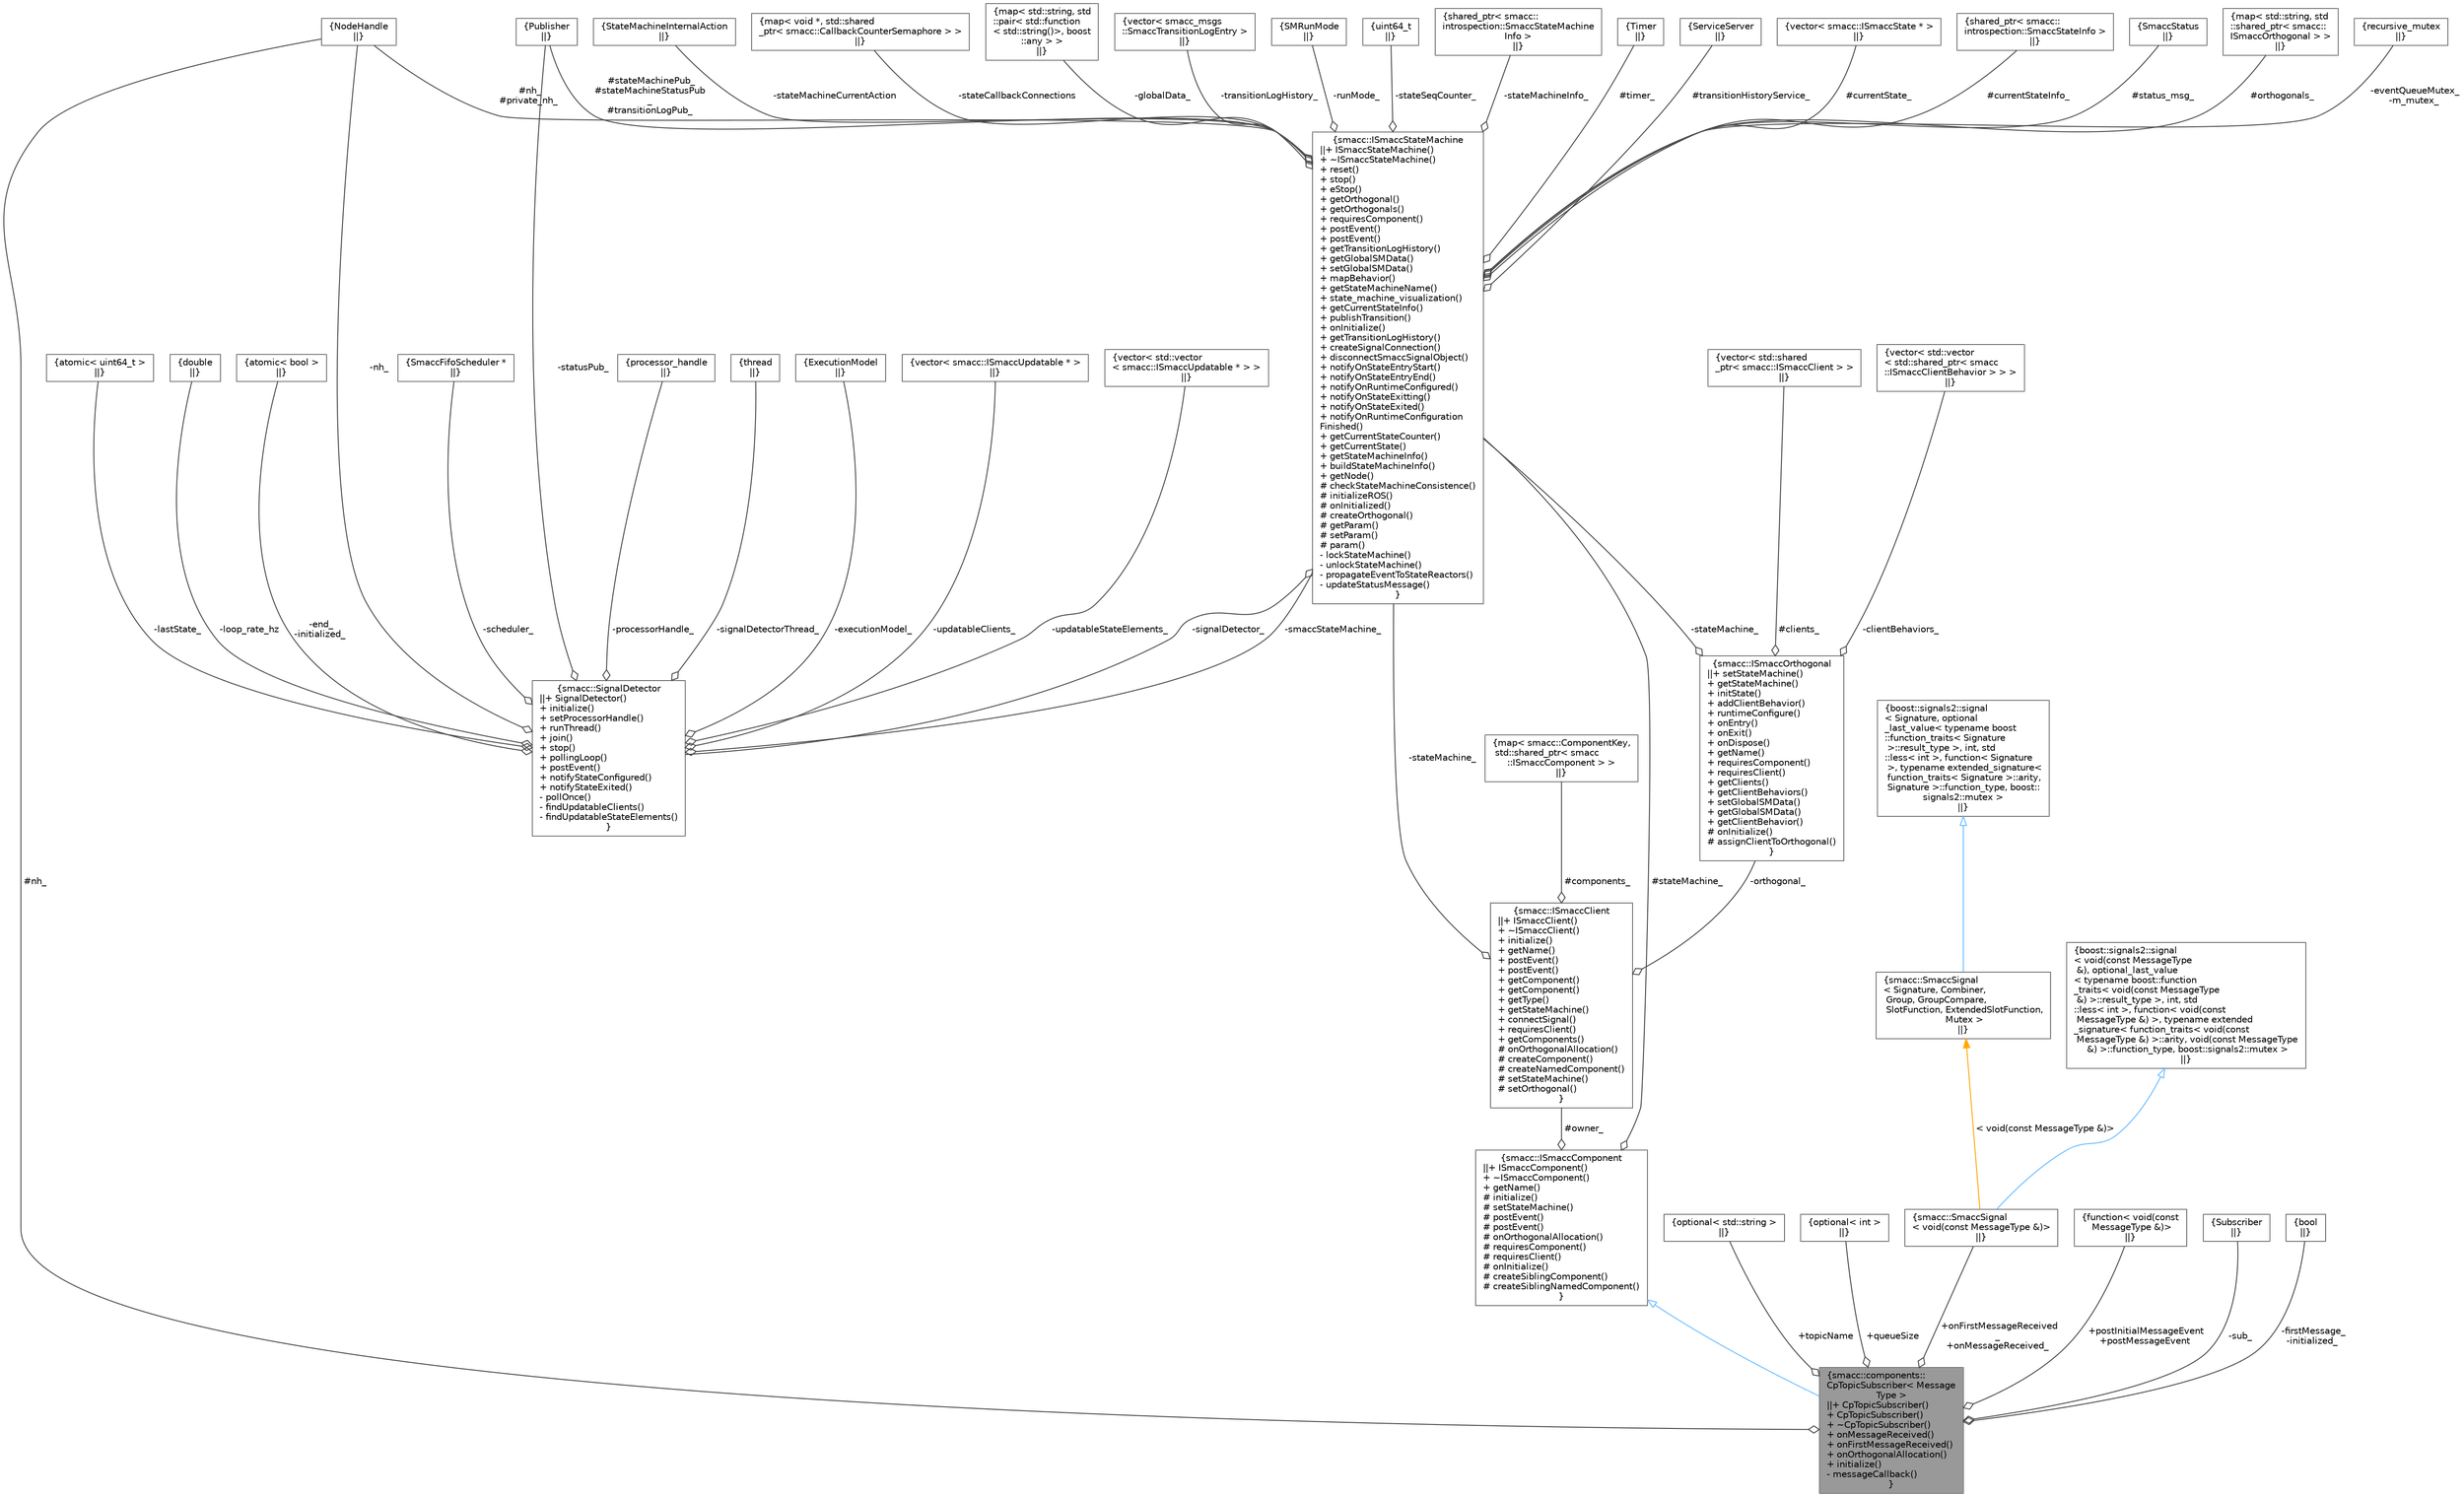 digraph "smacc::components::CpTopicSubscriber&lt; MessageType &gt;"
{
 // LATEX_PDF_SIZE
  bgcolor="transparent";
  edge [fontname=Helvetica,fontsize=10,labelfontname=Helvetica,labelfontsize=10];
  node [fontname=Helvetica,fontsize=10,shape=box,height=0.2,width=0.4];
  Node1 [label="{smacc::components::\lCpTopicSubscriber\< Message\lType \>\n||+ CpTopicSubscriber()\l+ CpTopicSubscriber()\l+ ~CpTopicSubscriber()\l+ onMessageReceived()\l+ onFirstMessageReceived()\l+ onOrthogonalAllocation()\l+ initialize()\l- messageCallback()\l}",height=0.2,width=0.4,color="gray40", fillcolor="grey60", style="filled", fontcolor="black",tooltip=" "];
  Node2 -> Node1 [dir="back",color="steelblue1",style="solid",arrowtail="onormal"];
  Node2 [label="{smacc::ISmaccComponent\n||+ ISmaccComponent()\l+ ~ISmaccComponent()\l+ getName()\l# initialize()\l# setStateMachine()\l# postEvent()\l# postEvent()\l# onOrthogonalAllocation()\l# requiresComponent()\l# requiresClient()\l# onInitialize()\l# createSiblingComponent()\l# createSiblingNamedComponent()\l}",height=0.2,width=0.4,color="gray40", fillcolor="white", style="filled",URL="$classsmacc_1_1ISmaccComponent.html",tooltip=" "];
  Node3 -> Node2 [color="grey25",style="solid",label=" #stateMachine_" ,arrowhead="odiamond"];
  Node3 [label="{smacc::ISmaccStateMachine\n||+ ISmaccStateMachine()\l+ ~ISmaccStateMachine()\l+ reset()\l+ stop()\l+ eStop()\l+ getOrthogonal()\l+ getOrthogonals()\l+ requiresComponent()\l+ postEvent()\l+ postEvent()\l+ getTransitionLogHistory()\l+ getGlobalSMData()\l+ setGlobalSMData()\l+ mapBehavior()\l+ getStateMachineName()\l+ state_machine_visualization()\l+ getCurrentStateInfo()\l+ publishTransition()\l+ onInitialize()\l+ getTransitionLogHistory()\l+ createSignalConnection()\l+ disconnectSmaccSignalObject()\l+ notifyOnStateEntryStart()\l+ notifyOnStateEntryEnd()\l+ notifyOnRuntimeConfigured()\l+ notifyOnStateExitting()\l+ notifyOnStateExited()\l+ notifyOnRuntimeConfiguration\lFinished()\l+ getCurrentStateCounter()\l+ getCurrentState()\l+ getStateMachineInfo()\l+ buildStateMachineInfo()\l+ getNode()\l# checkStateMachineConsistence()\l# initializeROS()\l# onInitialized()\l# createOrthogonal()\l# getParam()\l# setParam()\l# param()\l- lockStateMachine()\l- unlockStateMachine()\l- propagateEventToStateReactors()\l- updateStatusMessage()\l}",height=0.2,width=0.4,color="gray40", fillcolor="white", style="filled",URL="$classsmacc_1_1ISmaccStateMachine.html",tooltip=" "];
  Node4 -> Node3 [color="grey25",style="solid",label=" #nh_\n#private_nh_" ,arrowhead="odiamond"];
  Node4 [label="{NodeHandle\n||}",height=0.2,width=0.4,color="gray40", fillcolor="white", style="filled",tooltip=" "];
  Node5 -> Node3 [color="grey25",style="solid",label=" #timer_" ,arrowhead="odiamond"];
  Node5 [label="{Timer\n||}",height=0.2,width=0.4,color="gray40", fillcolor="white", style="filled",tooltip=" "];
  Node6 -> Node3 [color="grey25",style="solid",label=" #stateMachinePub_\n#stateMachineStatusPub\l_\n#transitionLogPub_" ,arrowhead="odiamond"];
  Node6 [label="{Publisher\n||}",height=0.2,width=0.4,color="gray40", fillcolor="white", style="filled",tooltip=" "];
  Node7 -> Node3 [color="grey25",style="solid",label=" #transitionHistoryService_" ,arrowhead="odiamond"];
  Node7 [label="{ServiceServer\n||}",height=0.2,width=0.4,color="gray40", fillcolor="white", style="filled",tooltip=" "];
  Node8 -> Node3 [color="grey25",style="solid",label=" #currentState_" ,arrowhead="odiamond"];
  Node8 [label="{vector\< smacc::ISmaccState * \>\n||}",height=0.2,width=0.4,color="gray40", fillcolor="white", style="filled",tooltip=" "];
  Node9 -> Node3 [color="grey25",style="solid",label=" #currentStateInfo_" ,arrowhead="odiamond"];
  Node9 [label="{shared_ptr\< smacc::\lintrospection::SmaccStateInfo \>\n||}",height=0.2,width=0.4,color="gray40", fillcolor="white", style="filled",tooltip=" "];
  Node10 -> Node3 [color="grey25",style="solid",label=" #status_msg_" ,arrowhead="odiamond"];
  Node10 [label="{SmaccStatus\n||}",height=0.2,width=0.4,color="gray40", fillcolor="white", style="filled",tooltip=" "];
  Node11 -> Node3 [color="grey25",style="solid",label=" #orthogonals_" ,arrowhead="odiamond"];
  Node11 [label="{map\< std::string, std\l::shared_ptr\< smacc::\lISmaccOrthogonal \> \>\n||}",height=0.2,width=0.4,color="gray40", fillcolor="white", style="filled",tooltip=" "];
  Node12 -> Node3 [color="grey25",style="solid",label=" -eventQueueMutex_\n-m_mutex_" ,arrowhead="odiamond"];
  Node12 [label="{recursive_mutex\n||}",height=0.2,width=0.4,color="gray40", fillcolor="white", style="filled",tooltip=" "];
  Node13 -> Node3 [color="grey25",style="solid",label=" -stateMachineCurrentAction" ,arrowhead="odiamond"];
  Node13 [label="{StateMachineInternalAction\n||}",height=0.2,width=0.4,color="gray40", fillcolor="white", style="filled",tooltip=" "];
  Node14 -> Node3 [color="grey25",style="solid",label=" -stateCallbackConnections" ,arrowhead="odiamond"];
  Node14 [label="{map\< void *, std::shared\l_ptr\< smacc::CallbackCounterSemaphore \> \>\n||}",height=0.2,width=0.4,color="gray40", fillcolor="white", style="filled",tooltip=" "];
  Node15 -> Node3 [color="grey25",style="solid",label=" -globalData_" ,arrowhead="odiamond"];
  Node15 [label="{map\< std::string, std\l::pair\< std::function\l\< std::string()\>, boost\l::any \> \>\n||}",height=0.2,width=0.4,color="gray40", fillcolor="white", style="filled",tooltip=" "];
  Node16 -> Node3 [color="grey25",style="solid",label=" -transitionLogHistory_" ,arrowhead="odiamond"];
  Node16 [label="{vector\< smacc_msgs\l::SmaccTransitionLogEntry \>\n||}",height=0.2,width=0.4,color="gray40", fillcolor="white", style="filled",tooltip=" "];
  Node17 -> Node3 [color="grey25",style="solid",label=" -runMode_" ,arrowhead="odiamond"];
  Node17 [label="{SMRunMode\n||}",height=0.2,width=0.4,color="gray40", fillcolor="white", style="filled",tooltip=" "];
  Node18 -> Node3 [color="grey25",style="solid",label=" -signalDetector_" ,arrowhead="odiamond"];
  Node18 [label="{smacc::SignalDetector\n||+ SignalDetector()\l+ initialize()\l+ setProcessorHandle()\l+ runThread()\l+ join()\l+ stop()\l+ pollingLoop()\l+ postEvent()\l+ notifyStateConfigured()\l+ notifyStateExited()\l- pollOnce()\l- findUpdatableClients()\l- findUpdatableStateElements()\l}",height=0.2,width=0.4,color="gray40", fillcolor="white", style="filled",URL="$classsmacc_1_1SignalDetector.html",tooltip=" "];
  Node3 -> Node18 [color="grey25",style="solid",label=" -smaccStateMachine_" ,arrowhead="odiamond"];
  Node19 -> Node18 [color="grey25",style="solid",label=" -updatableClients_" ,arrowhead="odiamond"];
  Node19 [label="{vector\< smacc::ISmaccUpdatable * \>\n||}",height=0.2,width=0.4,color="gray40", fillcolor="white", style="filled",tooltip=" "];
  Node20 -> Node18 [color="grey25",style="solid",label=" -updatableStateElements_" ,arrowhead="odiamond"];
  Node20 [label="{vector\< std::vector\l\< smacc::ISmaccUpdatable * \> \>\n||}",height=0.2,width=0.4,color="gray40", fillcolor="white", style="filled",tooltip=" "];
  Node21 -> Node18 [color="grey25",style="solid",label=" -lastState_" ,arrowhead="odiamond"];
  Node21 [label="{atomic\< uint64_t \>\n||}",height=0.2,width=0.4,color="gray40", fillcolor="white", style="filled",tooltip=" "];
  Node22 -> Node18 [color="grey25",style="solid",label=" -loop_rate_hz" ,arrowhead="odiamond"];
  Node22 [label="{double\n||}",height=0.2,width=0.4,color="gray40", fillcolor="white", style="filled",tooltip=" "];
  Node23 -> Node18 [color="grey25",style="solid",label=" -end_\n-initialized_" ,arrowhead="odiamond"];
  Node23 [label="{atomic\< bool \>\n||}",height=0.2,width=0.4,color="gray40", fillcolor="white", style="filled",tooltip=" "];
  Node4 -> Node18 [color="grey25",style="solid",label=" -nh_" ,arrowhead="odiamond"];
  Node6 -> Node18 [color="grey25",style="solid",label=" -statusPub_" ,arrowhead="odiamond"];
  Node24 -> Node18 [color="grey25",style="solid",label=" -scheduler_" ,arrowhead="odiamond"];
  Node24 [label="{SmaccFifoScheduler *\n||}",height=0.2,width=0.4,color="gray40", fillcolor="white", style="filled",tooltip=" "];
  Node25 -> Node18 [color="grey25",style="solid",label=" -processorHandle_" ,arrowhead="odiamond"];
  Node25 [label="{processor_handle\n||}",height=0.2,width=0.4,color="gray40", fillcolor="white", style="filled",tooltip=" "];
  Node26 -> Node18 [color="grey25",style="solid",label=" -signalDetectorThread_" ,arrowhead="odiamond"];
  Node26 [label="{thread\n||}",height=0.2,width=0.4,color="gray40", fillcolor="white", style="filled",tooltip=" "];
  Node27 -> Node18 [color="grey25",style="solid",label=" -executionModel_" ,arrowhead="odiamond"];
  Node27 [label="{ExecutionModel\n||}",height=0.2,width=0.4,color="gray40", fillcolor="white", style="filled",tooltip=" "];
  Node28 -> Node3 [color="grey25",style="solid",label=" -stateSeqCounter_" ,arrowhead="odiamond"];
  Node28 [label="{uint64_t\n||}",height=0.2,width=0.4,color="gray40", fillcolor="white", style="filled",tooltip=" "];
  Node29 -> Node3 [color="grey25",style="solid",label=" -stateMachineInfo_" ,arrowhead="odiamond"];
  Node29 [label="{shared_ptr\< smacc::\lintrospection::SmaccStateMachine\lInfo \>\n||}",height=0.2,width=0.4,color="gray40", fillcolor="white", style="filled",tooltip=" "];
  Node30 -> Node2 [color="grey25",style="solid",label=" #owner_" ,arrowhead="odiamond"];
  Node30 [label="{smacc::ISmaccClient\n||+ ISmaccClient()\l+ ~ISmaccClient()\l+ initialize()\l+ getName()\l+ postEvent()\l+ postEvent()\l+ getComponent()\l+ getComponent()\l+ getType()\l+ getStateMachine()\l+ connectSignal()\l+ requiresClient()\l+ getComponents()\l# onOrthogonalAllocation()\l# createComponent()\l# createNamedComponent()\l# setStateMachine()\l# setOrthogonal()\l}",height=0.2,width=0.4,color="gray40", fillcolor="white", style="filled",URL="$classsmacc_1_1ISmaccClient.html",tooltip=" "];
  Node31 -> Node30 [color="grey25",style="solid",label=" #components_" ,arrowhead="odiamond"];
  Node31 [label="{map\< smacc::ComponentKey,\l std::shared_ptr\< smacc\l::ISmaccComponent \> \>\n||}",height=0.2,width=0.4,color="gray40", fillcolor="white", style="filled",tooltip=" "];
  Node3 -> Node30 [color="grey25",style="solid",label=" -stateMachine_" ,arrowhead="odiamond"];
  Node32 -> Node30 [color="grey25",style="solid",label=" -orthogonal_" ,arrowhead="odiamond"];
  Node32 [label="{smacc::ISmaccOrthogonal\n||+ setStateMachine()\l+ getStateMachine()\l+ initState()\l+ addClientBehavior()\l+ runtimeConfigure()\l+ onEntry()\l+ onExit()\l+ onDispose()\l+ getName()\l+ requiresComponent()\l+ requiresClient()\l+ getClients()\l+ getClientBehaviors()\l+ setGlobalSMData()\l+ getGlobalSMData()\l+ getClientBehavior()\l# onInitialize()\l# assignClientToOrthogonal()\l}",height=0.2,width=0.4,color="gray40", fillcolor="white", style="filled",URL="$classsmacc_1_1ISmaccOrthogonal.html",tooltip=" "];
  Node33 -> Node32 [color="grey25",style="solid",label=" #clients_" ,arrowhead="odiamond"];
  Node33 [label="{vector\< std::shared\l_ptr\< smacc::ISmaccClient \> \>\n||}",height=0.2,width=0.4,color="gray40", fillcolor="white", style="filled",tooltip=" "];
  Node3 -> Node32 [color="grey25",style="solid",label=" -stateMachine_" ,arrowhead="odiamond"];
  Node34 -> Node32 [color="grey25",style="solid",label=" -clientBehaviors_" ,arrowhead="odiamond"];
  Node34 [label="{vector\< std::vector\l\< std::shared_ptr\< smacc\l::ISmaccClientBehavior \> \> \>\n||}",height=0.2,width=0.4,color="gray40", fillcolor="white", style="filled",tooltip=" "];
  Node35 -> Node1 [color="grey25",style="solid",label=" +topicName" ,arrowhead="odiamond"];
  Node35 [label="{optional\< std::string \>\n||}",height=0.2,width=0.4,color="gray40", fillcolor="white", style="filled",tooltip=" "];
  Node36 -> Node1 [color="grey25",style="solid",label=" +queueSize" ,arrowhead="odiamond"];
  Node36 [label="{optional\< int \>\n||}",height=0.2,width=0.4,color="gray40", fillcolor="white", style="filled",tooltip=" "];
  Node37 -> Node1 [color="grey25",style="solid",label=" +onFirstMessageReceived\l_\n+onMessageReceived_" ,arrowhead="odiamond"];
  Node37 [label="{smacc::SmaccSignal\l\< void(const MessageType &)\>\n||}",height=0.2,width=0.4,color="gray40", fillcolor="white", style="filled",URL="$classsmacc_1_1SmaccSignal.html",tooltip=" "];
  Node38 -> Node37 [dir="back",color="steelblue1",style="solid",arrowtail="onormal"];
  Node38 [label="{boost::signals2::signal\l\< void(const MessageType\l &), optional_last_value\l\< typename boost::function\l_traits\< void(const MessageType\l &) \>::result_type \>, int, std\l::less\< int \>, function\< void(const\l MessageType &) \>, typename extended\l_signature\< function_traits\< void(const\l MessageType &) \>::arity, void(const MessageType\l &) \>::function_type, boost::signals2::mutex \>\n||}",height=0.2,width=0.4,color="gray40", fillcolor="white", style="filled",tooltip=" "];
  Node39 -> Node37 [dir="back",color="orange",style="solid",label=" \< void(const MessageType &)\>" ];
  Node39 [label="{smacc::SmaccSignal\l\< Signature, Combiner,\l Group, GroupCompare,\l SlotFunction, ExtendedSlotFunction,\l Mutex \>\n||}",height=0.2,width=0.4,color="gray40", fillcolor="white", style="filled",URL="$classsmacc_1_1SmaccSignal.html",tooltip=" "];
  Node40 -> Node39 [dir="back",color="steelblue1",style="solid",arrowtail="onormal"];
  Node40 [label="{boost::signals2::signal\l\< Signature, optional\l_last_value\< typename boost\l::function_traits\< Signature\l \>::result_type \>, int, std\l::less\< int \>, function\< Signature\l \>, typename extended_signature\<\l function_traits\< Signature \>::arity,\l Signature \>::function_type, boost::\lsignals2::mutex \>\n||}",height=0.2,width=0.4,color="gray40", fillcolor="white", style="filled",tooltip=" "];
  Node41 -> Node1 [color="grey25",style="solid",label=" +postInitialMessageEvent\n+postMessageEvent" ,arrowhead="odiamond"];
  Node41 [label="{function\< void(const\l MessageType &)\>\n||}",height=0.2,width=0.4,color="gray40", fillcolor="white", style="filled",tooltip=" "];
  Node4 -> Node1 [color="grey25",style="solid",label=" #nh_" ,arrowhead="odiamond"];
  Node42 -> Node1 [color="grey25",style="solid",label=" -sub_" ,arrowhead="odiamond"];
  Node42 [label="{Subscriber\n||}",height=0.2,width=0.4,color="gray40", fillcolor="white", style="filled",tooltip=" "];
  Node43 -> Node1 [color="grey25",style="solid",label=" -firstMessage_\n-initialized_" ,arrowhead="odiamond"];
  Node43 [label="{bool\n||}",height=0.2,width=0.4,color="gray40", fillcolor="white", style="filled",URL="$classbool.html",tooltip=" "];
}
